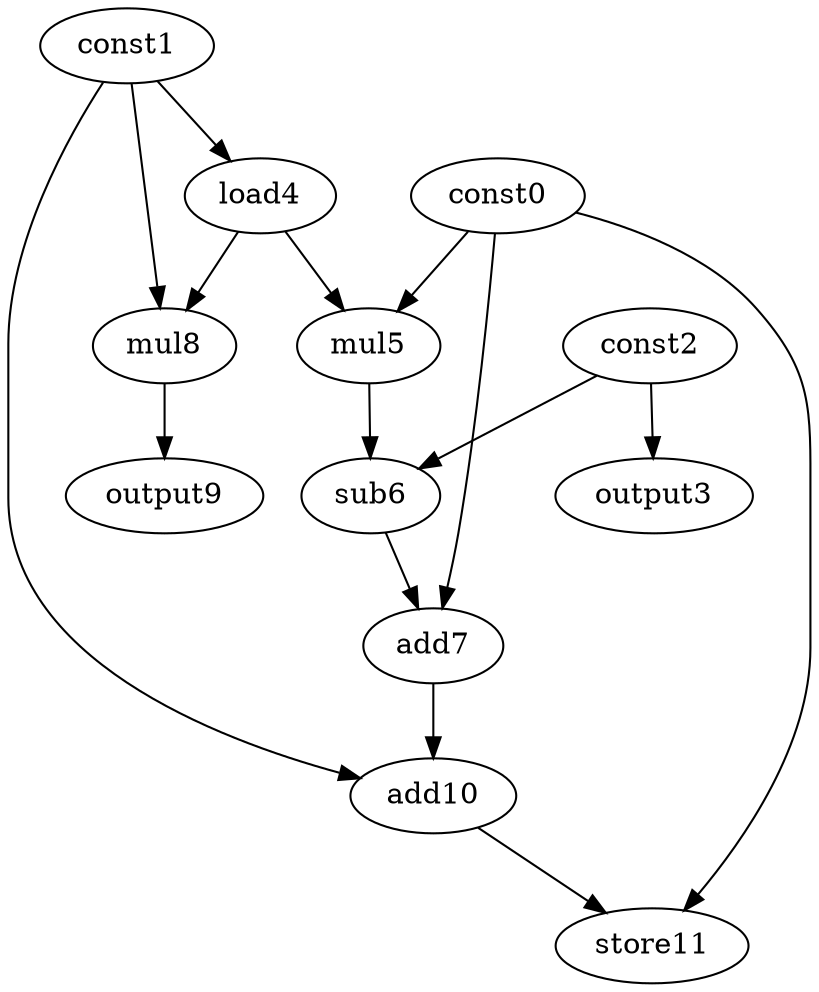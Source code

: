 digraph G { 
const0[opcode=const]; 
const1[opcode=const]; 
const2[opcode=const]; 
output3[opcode=output]; 
load4[opcode=load]; 
mul5[opcode=mul]; 
sub6[opcode=sub]; 
add7[opcode=add]; 
mul8[opcode=mul]; 
output9[opcode=output]; 
add10[opcode=add]; 
store11[opcode=store]; 
const2->output3[operand=0];
const1->load4[operand=0];
const0->mul5[operand=0];
load4->mul5[operand=1];
const1->mul8[operand=0];
load4->mul8[operand=1];
const2->sub6[operand=0];
mul5->sub6[operand=1];
mul8->output9[operand=0];
const0->add7[operand=0];
sub6->add7[operand=1];
add7->add10[operand=0];
const1->add10[operand=1];
const0->store11[operand=0];
add10->store11[operand=1];
}
